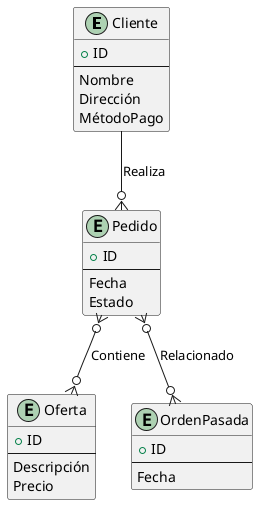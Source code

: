 @startuml xd
entity "Cliente" {
  + ID
  --
  Nombre
  Dirección
  MétodoPago
}

entity "Oferta" {
  + ID
  --
  Descripción
  Precio
}

entity "Pedido" {
  + ID
  --
  Fecha
  Estado
}

entity "OrdenPasada" {
  + ID
  --
  Fecha
}

Cliente --o{ Pedido : "Realiza"
Pedido }o--o{ Oferta : "Contiene"
Pedido }o--o{ OrdenPasada : "Relacionado"
@enduml
